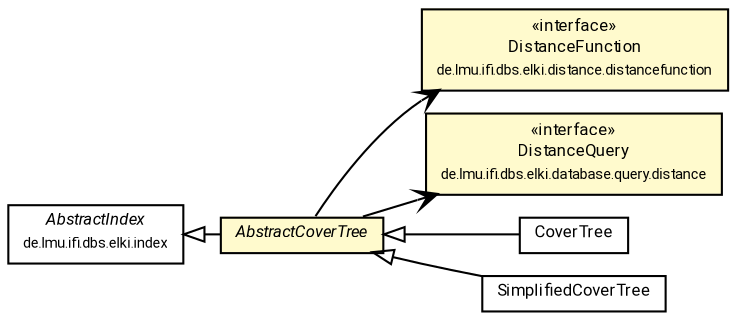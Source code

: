#!/usr/local/bin/dot
#
# Class diagram 
# Generated by UMLGraph version R5_7_2-60-g0e99a6 (http://www.spinellis.gr/umlgraph/)
#

digraph G {
	graph [fontnames="svg"]
	edge [fontname="Roboto",fontsize=7,labelfontname="Roboto",labelfontsize=7,color="black"];
	node [fontname="Roboto",fontcolor="black",fontsize=8,shape=plaintext,margin=0,width=0,height=0];
	nodesep=0.15;
	ranksep=0.25;
	rankdir=LR;
	// de.lmu.ifi.dbs.elki.distance.distancefunction.DistanceFunction<O>
	c918002 [label=<<table title="de.lmu.ifi.dbs.elki.distance.distancefunction.DistanceFunction" border="0" cellborder="1" cellspacing="0" cellpadding="2" bgcolor="LemonChiffon" href="../../../../distance/distancefunction/DistanceFunction.html" target="_parent">
		<tr><td><table border="0" cellspacing="0" cellpadding="1">
		<tr><td align="center" balign="center"> &#171;interface&#187; </td></tr>
		<tr><td align="center" balign="center"> <font face="Roboto">DistanceFunction</font> </td></tr>
		<tr><td align="center" balign="center"> <font face="Roboto" point-size="7.0">de.lmu.ifi.dbs.elki.distance.distancefunction</font> </td></tr>
		</table></td></tr>
		</table>>, URL="../../../../distance/distancefunction/DistanceFunction.html"];
	// de.lmu.ifi.dbs.elki.database.query.distance.DistanceQuery<O>
	c918025 [label=<<table title="de.lmu.ifi.dbs.elki.database.query.distance.DistanceQuery" border="0" cellborder="1" cellspacing="0" cellpadding="2" bgcolor="LemonChiffon" href="../../../../database/query/distance/DistanceQuery.html" target="_parent">
		<tr><td><table border="0" cellspacing="0" cellpadding="1">
		<tr><td align="center" balign="center"> &#171;interface&#187; </td></tr>
		<tr><td align="center" balign="center"> <font face="Roboto">DistanceQuery</font> </td></tr>
		<tr><td align="center" balign="center"> <font face="Roboto" point-size="7.0">de.lmu.ifi.dbs.elki.database.query.distance</font> </td></tr>
		</table></td></tr>
		</table>>, URL="../../../../database/query/distance/DistanceQuery.html"];
	// de.lmu.ifi.dbs.elki.index.AbstractIndex<O>
	c919216 [label=<<table title="de.lmu.ifi.dbs.elki.index.AbstractIndex" border="0" cellborder="1" cellspacing="0" cellpadding="2" href="../../../AbstractIndex.html" target="_parent">
		<tr><td><table border="0" cellspacing="0" cellpadding="1">
		<tr><td align="center" balign="center"> <font face="Roboto"><i>AbstractIndex</i></font> </td></tr>
		<tr><td align="center" balign="center"> <font face="Roboto" point-size="7.0">de.lmu.ifi.dbs.elki.index</font> </td></tr>
		</table></td></tr>
		</table>>, URL="../../../AbstractIndex.html"];
	// de.lmu.ifi.dbs.elki.index.tree.metrical.covertree.CoverTree<O>
	c919533 [label=<<table title="de.lmu.ifi.dbs.elki.index.tree.metrical.covertree.CoverTree" border="0" cellborder="1" cellspacing="0" cellpadding="2" href="CoverTree.html" target="_parent">
		<tr><td><table border="0" cellspacing="0" cellpadding="1">
		<tr><td align="center" balign="center"> <font face="Roboto">CoverTree</font> </td></tr>
		</table></td></tr>
		</table>>, URL="CoverTree.html"];
	// de.lmu.ifi.dbs.elki.index.tree.metrical.covertree.SimplifiedCoverTree<O>
	c919539 [label=<<table title="de.lmu.ifi.dbs.elki.index.tree.metrical.covertree.SimplifiedCoverTree" border="0" cellborder="1" cellspacing="0" cellpadding="2" href="SimplifiedCoverTree.html" target="_parent">
		<tr><td><table border="0" cellspacing="0" cellpadding="1">
		<tr><td align="center" balign="center"> <font face="Roboto">SimplifiedCoverTree</font> </td></tr>
		</table></td></tr>
		</table>>, URL="SimplifiedCoverTree.html"];
	// de.lmu.ifi.dbs.elki.index.tree.metrical.covertree.AbstractCoverTree<O>
	c919545 [label=<<table title="de.lmu.ifi.dbs.elki.index.tree.metrical.covertree.AbstractCoverTree" border="0" cellborder="1" cellspacing="0" cellpadding="2" bgcolor="lemonChiffon" href="AbstractCoverTree.html" target="_parent">
		<tr><td><table border="0" cellspacing="0" cellpadding="1">
		<tr><td align="center" balign="center"> <font face="Roboto"><i>AbstractCoverTree</i></font> </td></tr>
		</table></td></tr>
		</table>>, URL="AbstractCoverTree.html"];
	// de.lmu.ifi.dbs.elki.index.tree.metrical.covertree.CoverTree<O> extends de.lmu.ifi.dbs.elki.index.tree.metrical.covertree.AbstractCoverTree<O>
	c919545 -> c919533 [arrowtail=empty,dir=back,weight=10];
	// de.lmu.ifi.dbs.elki.index.tree.metrical.covertree.SimplifiedCoverTree<O> extends de.lmu.ifi.dbs.elki.index.tree.metrical.covertree.AbstractCoverTree<O>
	c919545 -> c919539 [arrowtail=empty,dir=back,weight=10];
	// de.lmu.ifi.dbs.elki.index.tree.metrical.covertree.AbstractCoverTree<O> extends de.lmu.ifi.dbs.elki.index.AbstractIndex<O>
	c919216 -> c919545 [arrowtail=empty,dir=back,weight=10];
	// de.lmu.ifi.dbs.elki.index.tree.metrical.covertree.AbstractCoverTree<O> navassoc de.lmu.ifi.dbs.elki.distance.distancefunction.DistanceFunction<O>
	c919545 -> c918002 [arrowhead=open,weight=1];
	// de.lmu.ifi.dbs.elki.index.tree.metrical.covertree.AbstractCoverTree<O> navassoc de.lmu.ifi.dbs.elki.database.query.distance.DistanceQuery<O>
	c919545 -> c918025 [arrowhead=open,weight=1];
}


